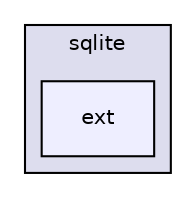 digraph "include/sqlite/ext" {
  bgcolor=transparent;
  compound=true
  node [ fontsize="10", fontname="Helvetica"];
  edge [ labelfontsize="10", labelfontname="Helvetica"];
  subgraph clusterdir_7bd6ec182e11c9e058d1320cd05b00c4 {
    graph [ bgcolor="#ddddee", pencolor="black", label="sqlite" fontname="Helvetica", fontsize="10", URL="dir_7bd6ec182e11c9e058d1320cd05b00c4.html"]
  dir_d722f624f6fd1d5f4a5c4ba78df6dad7 [shape=box, label="ext", style="filled", fillcolor="#eeeeff", pencolor="black", URL="dir_d722f624f6fd1d5f4a5c4ba78df6dad7.html"];
  }
}

